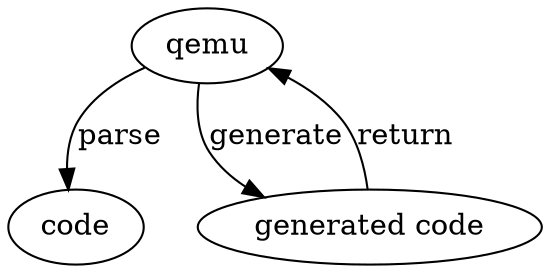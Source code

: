//dot -T ps < qemu.dot > qemu.eps
digraph structure {
"qemu" -> "code" [label="parse"];
"qemu" -> "generated code" [label="generate"];
"generated code" -> "qemu"  [label="return"];
}
